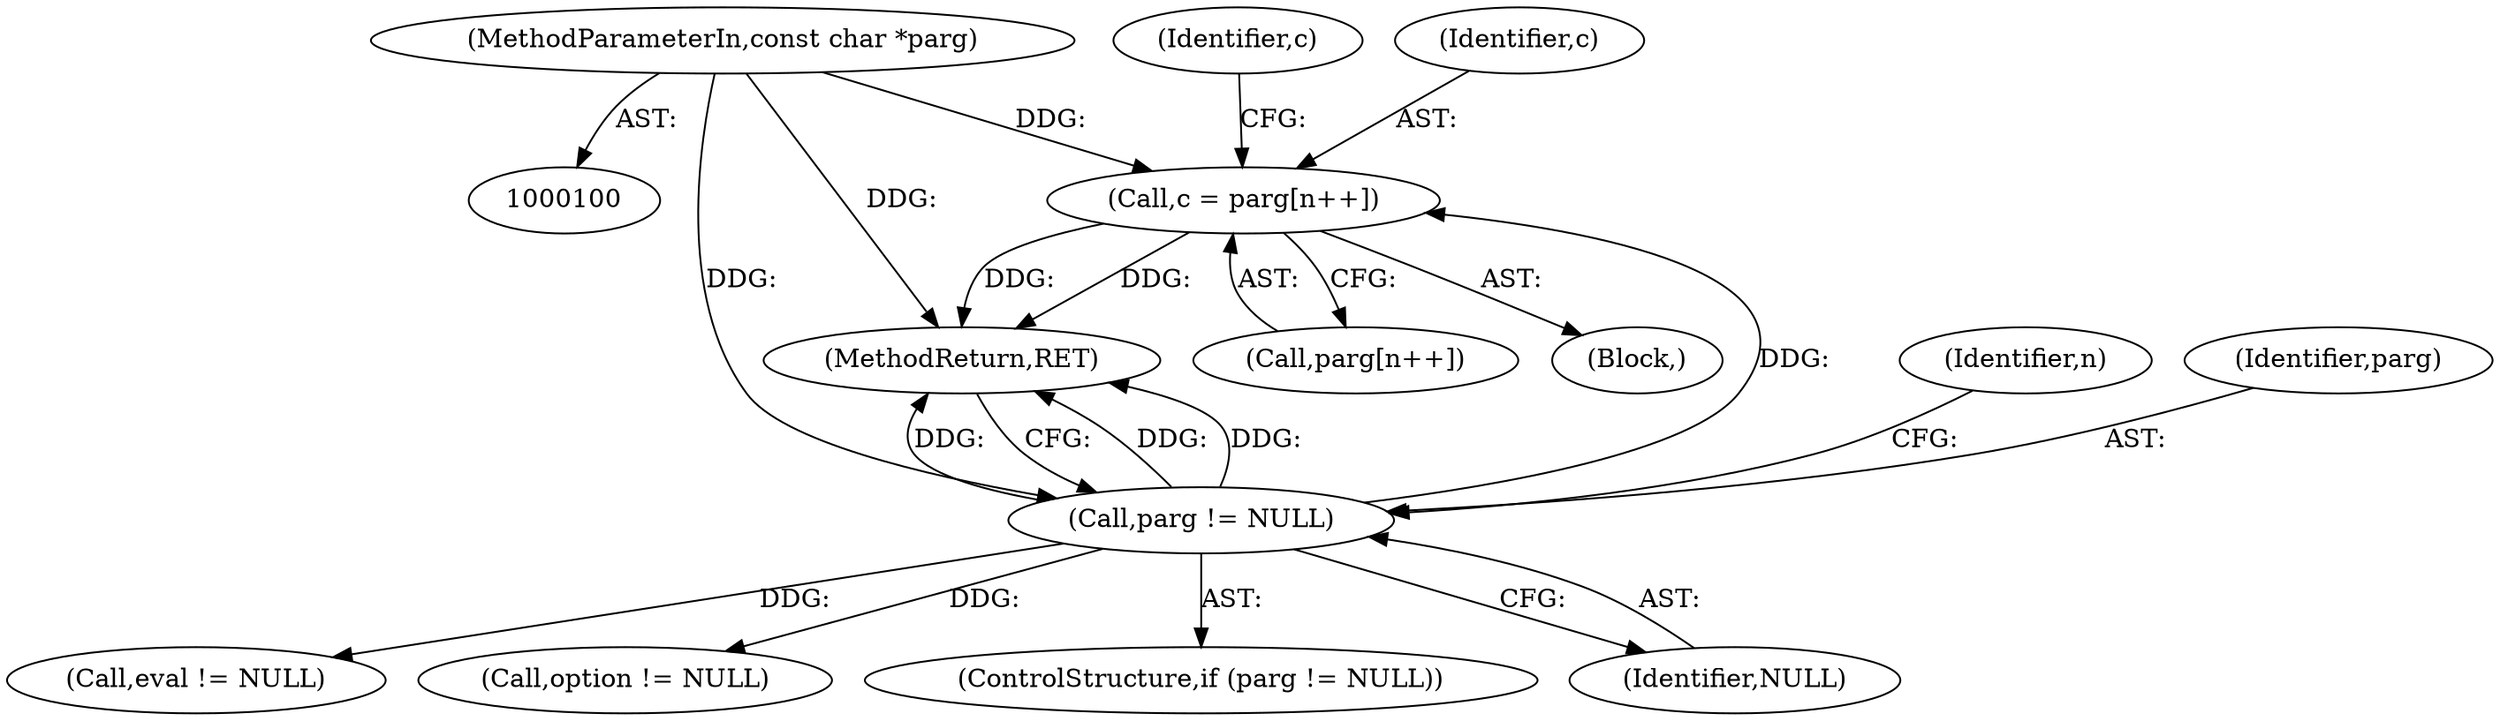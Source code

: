 digraph "0_php-src_5b597a2e5b28e2d5a52fc1be13f425f08f47cb62?w=1_4@array" {
"1000130" [label="(Call,c = parg[n++])"];
"1000118" [label="(Call,parg != NULL)"];
"1000101" [label="(MethodParameterIn,const char *parg)"];
"1000226" [label="(Call,eval != NULL)"];
"1000101" [label="(MethodParameterIn,const char *parg)"];
"1000118" [label="(Call,parg != NULL)"];
"1000130" [label="(Call,c = parg[n++])"];
"1000131" [label="(Identifier,c)"];
"1000244" [label="(MethodReturn,RET)"];
"1000123" [label="(Identifier,n)"];
"1000132" [label="(Call,parg[n++])"];
"1000237" [label="(Call,option != NULL)"];
"1000137" [label="(Identifier,c)"];
"1000129" [label="(Block,)"];
"1000117" [label="(ControlStructure,if (parg != NULL))"];
"1000120" [label="(Identifier,NULL)"];
"1000119" [label="(Identifier,parg)"];
"1000130" -> "1000129"  [label="AST: "];
"1000130" -> "1000132"  [label="CFG: "];
"1000131" -> "1000130"  [label="AST: "];
"1000132" -> "1000130"  [label="AST: "];
"1000137" -> "1000130"  [label="CFG: "];
"1000130" -> "1000244"  [label="DDG: "];
"1000130" -> "1000244"  [label="DDG: "];
"1000118" -> "1000130"  [label="DDG: "];
"1000101" -> "1000130"  [label="DDG: "];
"1000118" -> "1000117"  [label="AST: "];
"1000118" -> "1000120"  [label="CFG: "];
"1000119" -> "1000118"  [label="AST: "];
"1000120" -> "1000118"  [label="AST: "];
"1000123" -> "1000118"  [label="CFG: "];
"1000244" -> "1000118"  [label="CFG: "];
"1000118" -> "1000244"  [label="DDG: "];
"1000118" -> "1000244"  [label="DDG: "];
"1000118" -> "1000244"  [label="DDG: "];
"1000101" -> "1000118"  [label="DDG: "];
"1000118" -> "1000226"  [label="DDG: "];
"1000118" -> "1000237"  [label="DDG: "];
"1000101" -> "1000100"  [label="AST: "];
"1000101" -> "1000244"  [label="DDG: "];
}
